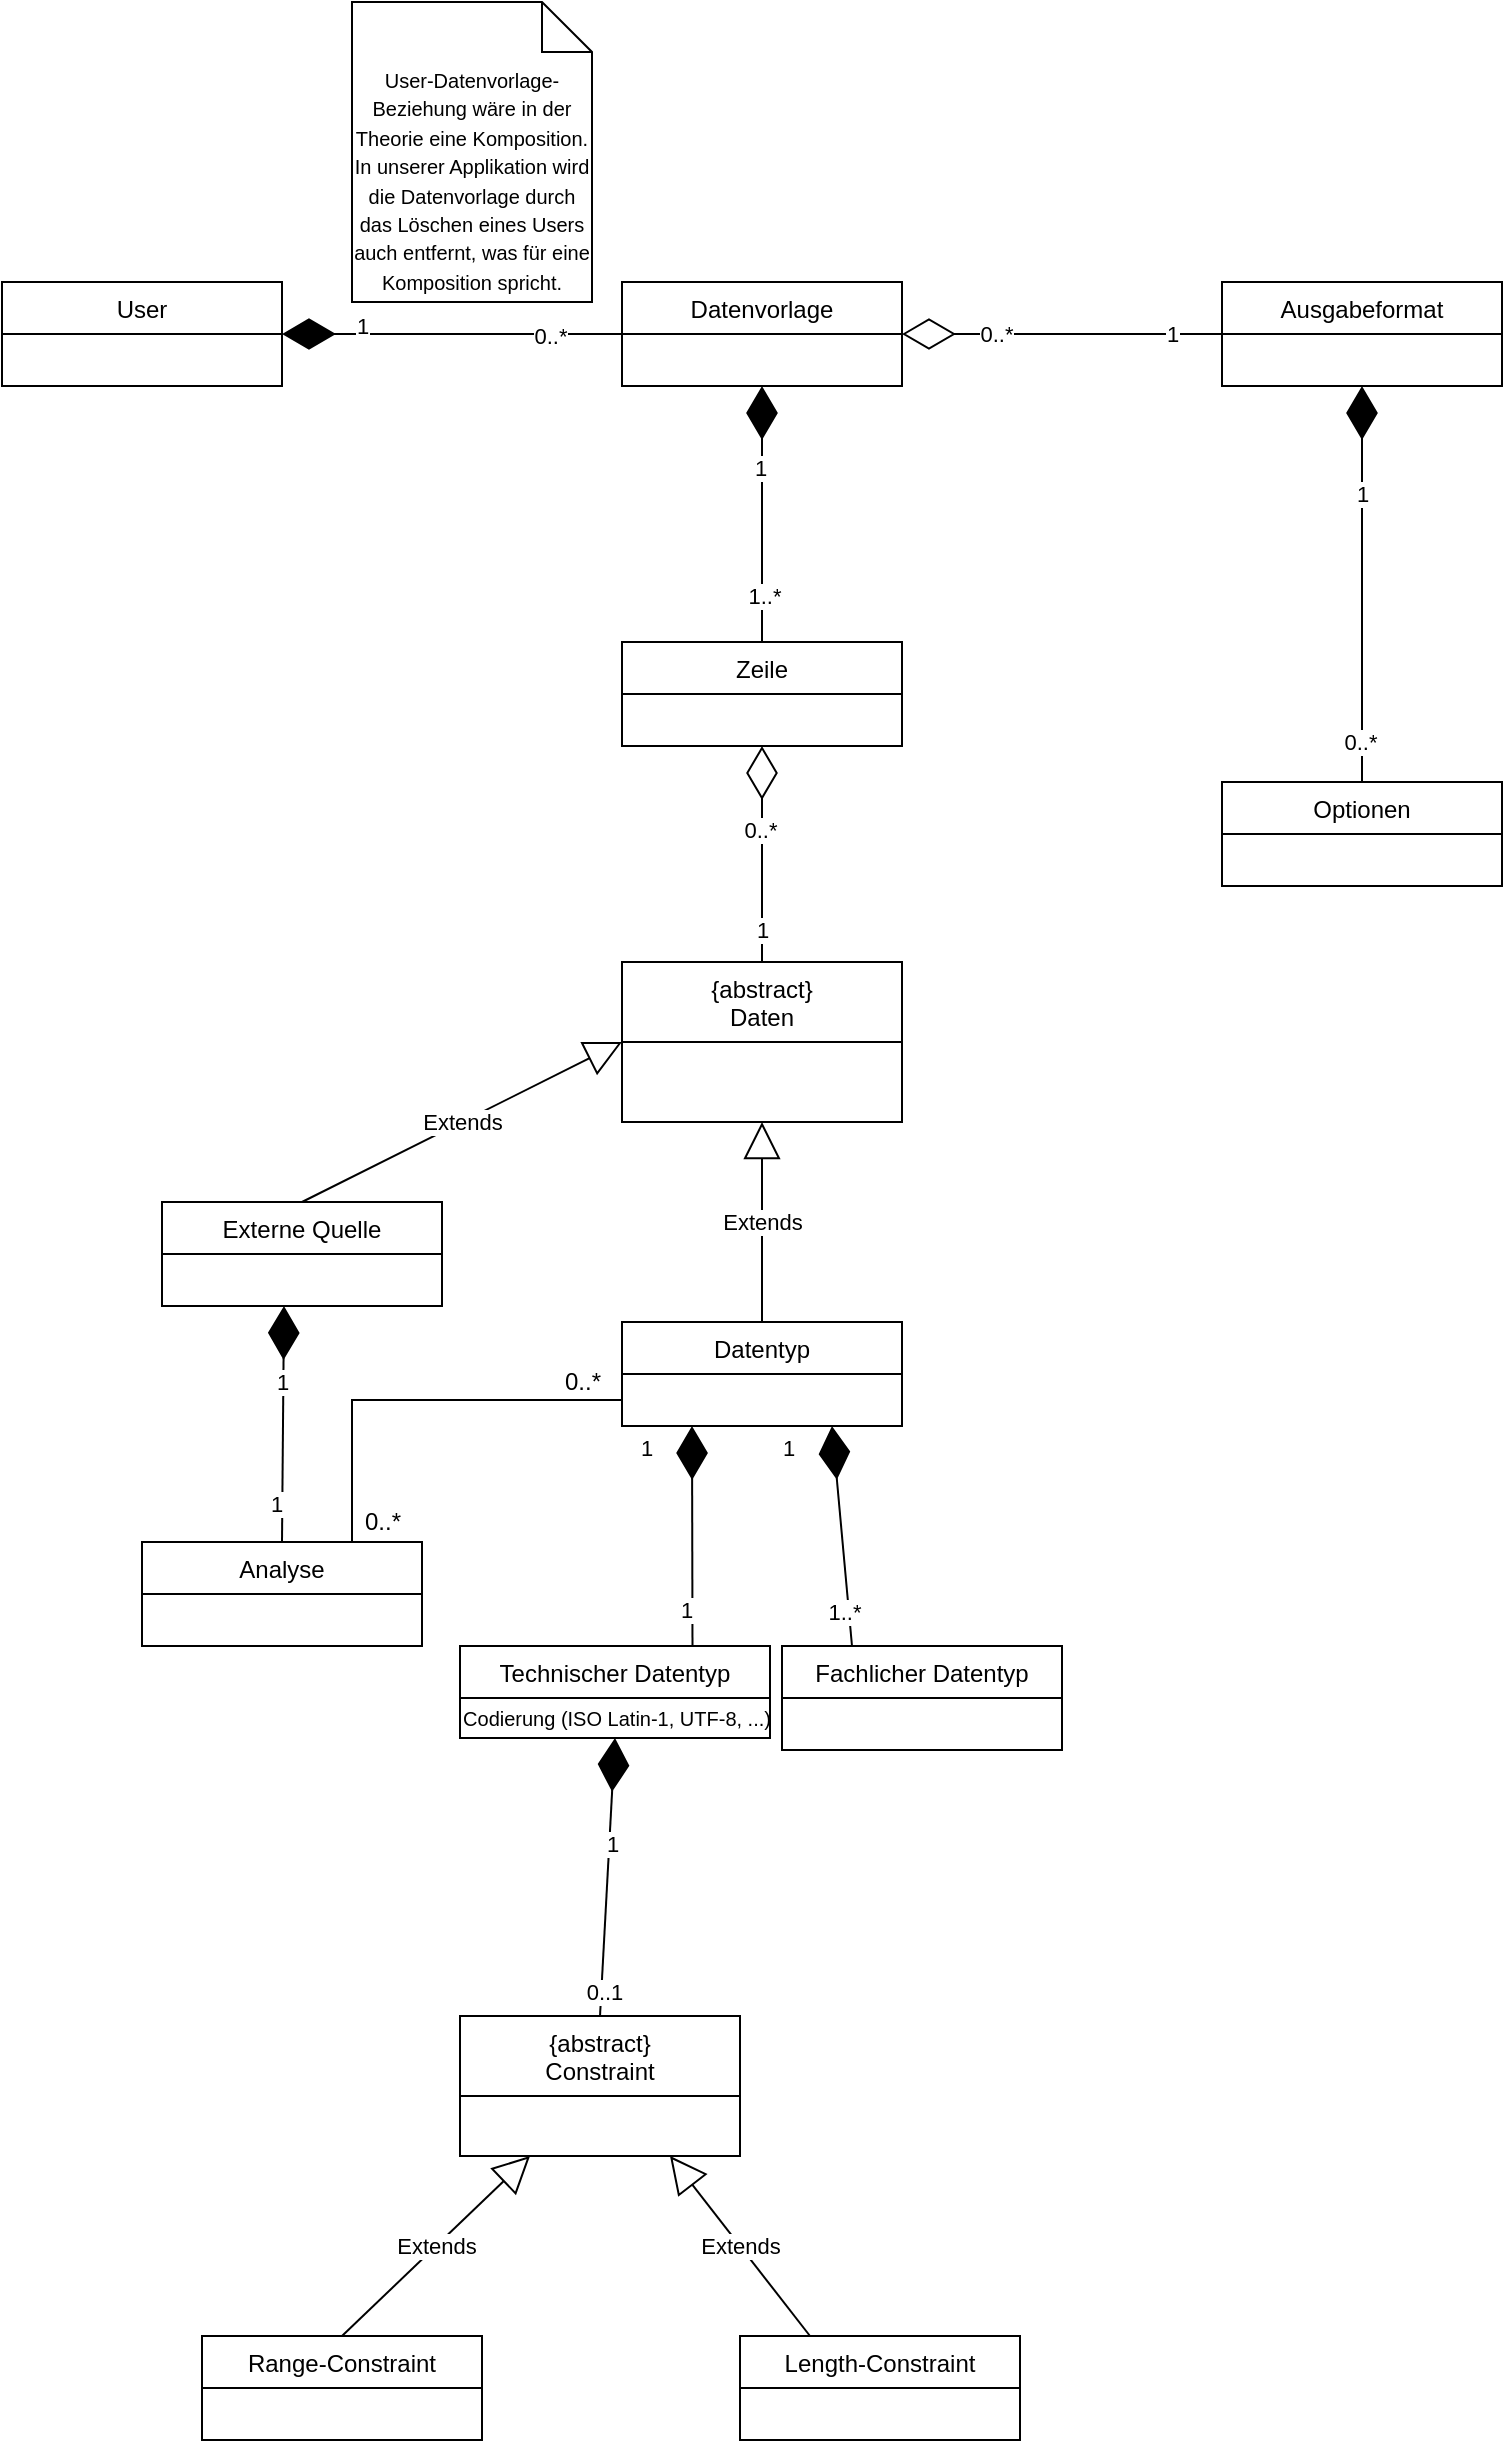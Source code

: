 <mxfile version="17.1.3" type="github">
  <diagram name="Page-1" id="b5b7bab2-c9e2-2cf4-8b2a-24fd1a2a6d21">
    <mxGraphModel dx="1085" dy="1783" grid="1" gridSize="10" guides="1" tooltips="1" connect="1" arrows="1" fold="1" page="1" pageScale="1" pageWidth="827" pageHeight="1169" background="none" math="0" shadow="0">
      <root>
        <mxCell id="0" />
        <mxCell id="1" parent="0" />
        <mxCell id="5kwqAGzHCGocQKJuiB-L-2" value="User" style="swimlane;fontStyle=0;childLayout=stackLayout;horizontal=1;startSize=26;fillColor=none;horizontalStack=0;resizeParent=1;resizeParentMax=0;resizeLast=0;collapsible=1;marginBottom=0;" vertex="1" parent="1">
          <mxGeometry x="90" y="90" width="140" height="52" as="geometry" />
        </mxCell>
        <mxCell id="5kwqAGzHCGocQKJuiB-L-10" value="Datenvorlage" style="swimlane;fontStyle=0;childLayout=stackLayout;horizontal=1;startSize=26;fillColor=none;horizontalStack=0;resizeParent=1;resizeParentMax=0;resizeLast=0;collapsible=1;marginBottom=0;" vertex="1" parent="1">
          <mxGeometry x="400" y="90" width="140" height="52" as="geometry" />
        </mxCell>
        <mxCell id="5kwqAGzHCGocQKJuiB-L-11" value="Externe Quelle" style="swimlane;fontStyle=0;childLayout=stackLayout;horizontal=1;startSize=26;fillColor=none;horizontalStack=0;resizeParent=1;resizeParentMax=0;resizeLast=0;collapsible=1;marginBottom=0;" vertex="1" parent="1">
          <mxGeometry x="170" y="550" width="140" height="52" as="geometry" />
        </mxCell>
        <mxCell id="5kwqAGzHCGocQKJuiB-L-12" value="Zeile" style="swimlane;fontStyle=0;childLayout=stackLayout;horizontal=1;startSize=26;fillColor=none;horizontalStack=0;resizeParent=1;resizeParentMax=0;resizeLast=0;collapsible=1;marginBottom=0;" vertex="1" parent="1">
          <mxGeometry x="400" y="270" width="140" height="52" as="geometry" />
        </mxCell>
        <mxCell id="5kwqAGzHCGocQKJuiB-L-14" value="Datentyp" style="swimlane;fontStyle=0;childLayout=stackLayout;horizontal=1;startSize=26;fillColor=none;horizontalStack=0;resizeParent=1;resizeParentMax=0;resizeLast=0;collapsible=1;marginBottom=0;" vertex="1" parent="1">
          <mxGeometry x="400" y="610" width="140" height="52" as="geometry" />
        </mxCell>
        <mxCell id="5kwqAGzHCGocQKJuiB-L-15" value="Technischer Datentyp" style="swimlane;fontStyle=0;childLayout=stackLayout;horizontal=1;startSize=26;fillColor=none;horizontalStack=0;resizeParent=1;resizeParentMax=0;resizeLast=0;collapsible=1;marginBottom=0;" vertex="1" parent="1">
          <mxGeometry x="319" y="772" width="155" height="46" as="geometry" />
        </mxCell>
        <mxCell id="5kwqAGzHCGocQKJuiB-L-73" value="Codierung (ISO Latin-1, UTF-8, ...)" style="text;html=1;align=center;verticalAlign=middle;resizable=0;points=[];autosize=1;strokeColor=none;fillColor=none;fontSize=10;" vertex="1" parent="5kwqAGzHCGocQKJuiB-L-15">
          <mxGeometry y="26" width="155" height="20" as="geometry" />
        </mxCell>
        <mxCell id="5kwqAGzHCGocQKJuiB-L-16" value="Fachlicher Datentyp" style="swimlane;fontStyle=0;childLayout=stackLayout;horizontal=1;startSize=26;fillColor=none;horizontalStack=0;resizeParent=1;resizeParentMax=0;resizeLast=0;collapsible=1;marginBottom=0;" vertex="1" parent="1">
          <mxGeometry x="480" y="772" width="140" height="52" as="geometry" />
        </mxCell>
        <mxCell id="5kwqAGzHCGocQKJuiB-L-19" value="Ausgabeformat" style="swimlane;fontStyle=0;childLayout=stackLayout;horizontal=1;startSize=26;fillColor=none;horizontalStack=0;resizeParent=1;resizeParentMax=0;resizeLast=0;collapsible=1;marginBottom=0;" vertex="1" parent="1">
          <mxGeometry x="700" y="90" width="140" height="52" as="geometry" />
        </mxCell>
        <mxCell id="5kwqAGzHCGocQKJuiB-L-20" value="Optionen" style="swimlane;fontStyle=0;childLayout=stackLayout;horizontal=1;startSize=26;fillColor=none;horizontalStack=0;resizeParent=1;resizeParentMax=0;resizeLast=0;collapsible=1;marginBottom=0;" vertex="1" parent="1">
          <mxGeometry x="700" y="340" width="140" height="52" as="geometry" />
        </mxCell>
        <mxCell id="5kwqAGzHCGocQKJuiB-L-22" value="" style="endArrow=diamondThin;endFill=1;endSize=24;html=1;rounded=0;entryX=0.75;entryY=1;entryDx=0;entryDy=0;exitX=0.25;exitY=0;exitDx=0;exitDy=0;" edge="1" parent="1" source="5kwqAGzHCGocQKJuiB-L-16" target="5kwqAGzHCGocQKJuiB-L-14">
          <mxGeometry width="160" relative="1" as="geometry">
            <mxPoint x="590" y="677" as="sourcePoint" />
            <mxPoint x="750" y="677" as="targetPoint" />
          </mxGeometry>
        </mxCell>
        <mxCell id="5kwqAGzHCGocQKJuiB-L-23" value="1..*" style="edgeLabel;html=1;align=center;verticalAlign=middle;resizable=0;points=[];" vertex="1" connectable="0" parent="5kwqAGzHCGocQKJuiB-L-22">
          <mxGeometry x="-0.675" y="3" relative="1" as="geometry">
            <mxPoint as="offset" />
          </mxGeometry>
        </mxCell>
        <mxCell id="5kwqAGzHCGocQKJuiB-L-24" value="1" style="edgeLabel;html=1;align=center;verticalAlign=middle;resizable=0;points=[];" vertex="1" connectable="0" parent="5kwqAGzHCGocQKJuiB-L-22">
          <mxGeometry x="0.8" y="-1" relative="1" as="geometry">
            <mxPoint x="-24" as="offset" />
          </mxGeometry>
        </mxCell>
        <mxCell id="5kwqAGzHCGocQKJuiB-L-26" value="" style="endArrow=diamondThin;endFill=1;endSize=24;html=1;rounded=0;exitX=0.75;exitY=0;exitDx=0;exitDy=0;entryX=0.25;entryY=1;entryDx=0;entryDy=0;" edge="1" parent="1" source="5kwqAGzHCGocQKJuiB-L-15" target="5kwqAGzHCGocQKJuiB-L-14">
          <mxGeometry width="160" relative="1" as="geometry">
            <mxPoint x="400" y="737" as="sourcePoint" />
            <mxPoint x="380" y="707" as="targetPoint" />
          </mxGeometry>
        </mxCell>
        <mxCell id="5kwqAGzHCGocQKJuiB-L-27" value="1" style="edgeLabel;html=1;align=center;verticalAlign=middle;resizable=0;points=[];" vertex="1" connectable="0" parent="5kwqAGzHCGocQKJuiB-L-26">
          <mxGeometry x="-0.675" y="3" relative="1" as="geometry">
            <mxPoint as="offset" />
          </mxGeometry>
        </mxCell>
        <mxCell id="5kwqAGzHCGocQKJuiB-L-28" value="1" style="edgeLabel;html=1;align=center;verticalAlign=middle;resizable=0;points=[];" vertex="1" connectable="0" parent="5kwqAGzHCGocQKJuiB-L-26">
          <mxGeometry x="0.8" y="-1" relative="1" as="geometry">
            <mxPoint x="-24" as="offset" />
          </mxGeometry>
        </mxCell>
        <mxCell id="5kwqAGzHCGocQKJuiB-L-29" value="{abstract}&#xa;Constraint" style="swimlane;fontStyle=0;childLayout=stackLayout;horizontal=1;startSize=40;fillColor=none;horizontalStack=0;resizeParent=1;resizeParentMax=0;resizeLast=0;collapsible=1;marginBottom=0;" vertex="1" parent="1">
          <mxGeometry x="319" y="957" width="140" height="70" as="geometry" />
        </mxCell>
        <mxCell id="5kwqAGzHCGocQKJuiB-L-30" value="" style="endArrow=diamondThin;endFill=1;endSize=24;html=1;rounded=0;entryX=0.5;entryY=1;entryDx=0;entryDy=0;exitX=0.5;exitY=0;exitDx=0;exitDy=0;" edge="1" parent="1" source="5kwqAGzHCGocQKJuiB-L-29" target="5kwqAGzHCGocQKJuiB-L-15">
          <mxGeometry width="160" relative="1" as="geometry">
            <mxPoint x="159" y="857" as="sourcePoint" />
            <mxPoint x="319" y="857" as="targetPoint" />
          </mxGeometry>
        </mxCell>
        <mxCell id="5kwqAGzHCGocQKJuiB-L-31" value="0..1" style="edgeLabel;html=1;align=center;verticalAlign=middle;resizable=0;points=[];" vertex="1" connectable="0" parent="5kwqAGzHCGocQKJuiB-L-30">
          <mxGeometry x="-0.823" y="-1" relative="1" as="geometry">
            <mxPoint as="offset" />
          </mxGeometry>
        </mxCell>
        <mxCell id="5kwqAGzHCGocQKJuiB-L-32" value="1" style="edgeLabel;html=1;align=center;verticalAlign=middle;resizable=0;points=[];" vertex="1" connectable="0" parent="5kwqAGzHCGocQKJuiB-L-30">
          <mxGeometry x="0.47" relative="1" as="geometry">
            <mxPoint y="16" as="offset" />
          </mxGeometry>
        </mxCell>
        <mxCell id="5kwqAGzHCGocQKJuiB-L-33" value="Range-Constraint" style="swimlane;fontStyle=0;childLayout=stackLayout;horizontal=1;startSize=26;fillColor=none;horizontalStack=0;resizeParent=1;resizeParentMax=0;resizeLast=0;collapsible=1;marginBottom=0;" vertex="1" parent="1">
          <mxGeometry x="190" y="1117" width="140" height="52" as="geometry" />
        </mxCell>
        <mxCell id="5kwqAGzHCGocQKJuiB-L-34" value="Length-Constraint" style="swimlane;fontStyle=0;childLayout=stackLayout;horizontal=1;startSize=26;fillColor=none;horizontalStack=0;resizeParent=1;resizeParentMax=0;resizeLast=0;collapsible=1;marginBottom=0;" vertex="1" parent="1">
          <mxGeometry x="459" y="1117" width="140" height="52" as="geometry" />
        </mxCell>
        <mxCell id="5kwqAGzHCGocQKJuiB-L-35" value="Extends" style="endArrow=block;endSize=16;endFill=0;html=1;rounded=0;exitX=0.5;exitY=0;exitDx=0;exitDy=0;entryX=0.25;entryY=1;entryDx=0;entryDy=0;" edge="1" parent="1" source="5kwqAGzHCGocQKJuiB-L-33" target="5kwqAGzHCGocQKJuiB-L-29">
          <mxGeometry width="160" relative="1" as="geometry">
            <mxPoint x="250" y="1087" as="sourcePoint" />
            <mxPoint x="410" y="1087" as="targetPoint" />
          </mxGeometry>
        </mxCell>
        <mxCell id="5kwqAGzHCGocQKJuiB-L-36" value="Extends" style="endArrow=block;endSize=16;endFill=0;html=1;rounded=0;exitX=0.25;exitY=0;exitDx=0;exitDy=0;entryX=0.25;entryY=1;entryDx=0;entryDy=0;" edge="1" parent="1" source="5kwqAGzHCGocQKJuiB-L-34">
          <mxGeometry width="160" relative="1" as="geometry">
            <mxPoint x="330" y="1117" as="sourcePoint" />
            <mxPoint x="424" y="1027" as="targetPoint" />
          </mxGeometry>
        </mxCell>
        <mxCell id="5kwqAGzHCGocQKJuiB-L-40" value="{abstract}&#xa;Daten" style="swimlane;fontStyle=0;childLayout=stackLayout;horizontal=1;startSize=40;fillColor=none;horizontalStack=0;resizeParent=1;resizeParentMax=0;resizeLast=0;collapsible=1;marginBottom=0;" vertex="1" parent="1">
          <mxGeometry x="400" y="430" width="140" height="80" as="geometry" />
        </mxCell>
        <mxCell id="5kwqAGzHCGocQKJuiB-L-41" value="Extends" style="endArrow=block;endSize=16;endFill=0;html=1;rounded=0;entryX=0.5;entryY=1;entryDx=0;entryDy=0;exitX=0.5;exitY=0;exitDx=0;exitDy=0;" edge="1" parent="1" source="5kwqAGzHCGocQKJuiB-L-14" target="5kwqAGzHCGocQKJuiB-L-40">
          <mxGeometry width="160" relative="1" as="geometry">
            <mxPoint x="150" y="580" as="sourcePoint" />
            <mxPoint x="310" y="580" as="targetPoint" />
          </mxGeometry>
        </mxCell>
        <mxCell id="5kwqAGzHCGocQKJuiB-L-42" value="Extends" style="endArrow=block;endSize=16;endFill=0;html=1;rounded=0;exitX=0.5;exitY=0;exitDx=0;exitDy=0;entryX=0;entryY=0.5;entryDx=0;entryDy=0;" edge="1" parent="1" source="5kwqAGzHCGocQKJuiB-L-11" target="5kwqAGzHCGocQKJuiB-L-40">
          <mxGeometry width="160" relative="1" as="geometry">
            <mxPoint x="230" y="490" as="sourcePoint" />
            <mxPoint x="390" y="490" as="targetPoint" />
          </mxGeometry>
        </mxCell>
        <mxCell id="5kwqAGzHCGocQKJuiB-L-43" value="Analyse" style="swimlane;fontStyle=0;childLayout=stackLayout;horizontal=1;startSize=26;fillColor=none;horizontalStack=0;resizeParent=1;resizeParentMax=0;resizeLast=0;collapsible=1;marginBottom=0;" vertex="1" parent="1">
          <mxGeometry x="160" y="720" width="140" height="52" as="geometry" />
        </mxCell>
        <mxCell id="5kwqAGzHCGocQKJuiB-L-44" value="" style="endArrow=diamondThin;endFill=1;endSize=24;html=1;rounded=0;exitX=0.5;exitY=0;exitDx=0;exitDy=0;entryX=0.25;entryY=1;entryDx=0;entryDy=0;" edge="1" parent="1" source="5kwqAGzHCGocQKJuiB-L-43">
          <mxGeometry width="160" relative="1" as="geometry">
            <mxPoint x="220" y="712" as="sourcePoint" />
            <mxPoint x="231" y="602" as="targetPoint" />
          </mxGeometry>
        </mxCell>
        <mxCell id="5kwqAGzHCGocQKJuiB-L-45" value="1" style="edgeLabel;html=1;align=center;verticalAlign=middle;resizable=0;points=[];" vertex="1" connectable="0" parent="5kwqAGzHCGocQKJuiB-L-44">
          <mxGeometry x="-0.675" y="3" relative="1" as="geometry">
            <mxPoint as="offset" />
          </mxGeometry>
        </mxCell>
        <mxCell id="5kwqAGzHCGocQKJuiB-L-46" value="1" style="edgeLabel;html=1;align=center;verticalAlign=middle;resizable=0;points=[];" vertex="1" connectable="0" parent="5kwqAGzHCGocQKJuiB-L-44">
          <mxGeometry x="0.8" y="-1" relative="1" as="geometry">
            <mxPoint x="-2" y="26" as="offset" />
          </mxGeometry>
        </mxCell>
        <mxCell id="5kwqAGzHCGocQKJuiB-L-48" value="" style="endArrow=none;html=1;edgeStyle=orthogonalEdgeStyle;rounded=0;entryX=0.75;entryY=0;entryDx=0;entryDy=0;exitX=0;exitY=0.75;exitDx=0;exitDy=0;" edge="1" parent="1" source="5kwqAGzHCGocQKJuiB-L-14" target="5kwqAGzHCGocQKJuiB-L-43">
          <mxGeometry relative="1" as="geometry">
            <mxPoint x="353.5" y="570" as="sourcePoint" />
            <mxPoint x="353.5" y="740" as="targetPoint" />
          </mxGeometry>
        </mxCell>
        <mxCell id="5kwqAGzHCGocQKJuiB-L-51" value="0..*" style="text;html=1;align=center;verticalAlign=middle;resizable=0;points=[];autosize=1;strokeColor=none;fillColor=none;" vertex="1" parent="1">
          <mxGeometry x="365" y="630" width="30" height="20" as="geometry" />
        </mxCell>
        <mxCell id="5kwqAGzHCGocQKJuiB-L-52" value="0..*" style="text;html=1;align=center;verticalAlign=middle;resizable=0;points=[];autosize=1;strokeColor=none;fillColor=none;" vertex="1" parent="1">
          <mxGeometry x="265" y="700" width="30" height="20" as="geometry" />
        </mxCell>
        <mxCell id="5kwqAGzHCGocQKJuiB-L-53" value="" style="endArrow=diamondThin;endFill=1;endSize=24;html=1;rounded=0;entryX=0.5;entryY=1;entryDx=0;entryDy=0;exitX=0.5;exitY=0;exitDx=0;exitDy=0;" edge="1" parent="1" source="5kwqAGzHCGocQKJuiB-L-12" target="5kwqAGzHCGocQKJuiB-L-10">
          <mxGeometry width="160" relative="1" as="geometry">
            <mxPoint x="290" y="190" as="sourcePoint" />
            <mxPoint x="450" y="190" as="targetPoint" />
          </mxGeometry>
        </mxCell>
        <mxCell id="5kwqAGzHCGocQKJuiB-L-54" value="1..*" style="edgeLabel;html=1;align=center;verticalAlign=middle;resizable=0;points=[];" vertex="1" connectable="0" parent="5kwqAGzHCGocQKJuiB-L-53">
          <mxGeometry x="-0.631" y="-1" relative="1" as="geometry">
            <mxPoint as="offset" />
          </mxGeometry>
        </mxCell>
        <mxCell id="5kwqAGzHCGocQKJuiB-L-55" value="1" style="edgeLabel;html=1;align=center;verticalAlign=middle;resizable=0;points=[];" vertex="1" connectable="0" parent="5kwqAGzHCGocQKJuiB-L-53">
          <mxGeometry x="0.366" y="1" relative="1" as="geometry">
            <mxPoint as="offset" />
          </mxGeometry>
        </mxCell>
        <mxCell id="5kwqAGzHCGocQKJuiB-L-56" value="" style="endArrow=diamondThin;endFill=0;endSize=24;html=1;rounded=0;entryX=0.5;entryY=1;entryDx=0;entryDy=0;exitX=0.5;exitY=0;exitDx=0;exitDy=0;" edge="1" parent="1" source="5kwqAGzHCGocQKJuiB-L-40" target="5kwqAGzHCGocQKJuiB-L-12">
          <mxGeometry width="160" relative="1" as="geometry">
            <mxPoint x="190" y="360" as="sourcePoint" />
            <mxPoint x="350" y="360" as="targetPoint" />
          </mxGeometry>
        </mxCell>
        <mxCell id="5kwqAGzHCGocQKJuiB-L-57" value="1" style="edgeLabel;html=1;align=center;verticalAlign=middle;resizable=0;points=[];" vertex="1" connectable="0" parent="5kwqAGzHCGocQKJuiB-L-56">
          <mxGeometry x="-0.682" relative="1" as="geometry">
            <mxPoint y="1" as="offset" />
          </mxGeometry>
        </mxCell>
        <mxCell id="5kwqAGzHCGocQKJuiB-L-58" value="0..*" style="edgeLabel;html=1;align=center;verticalAlign=middle;resizable=0;points=[];" vertex="1" connectable="0" parent="5kwqAGzHCGocQKJuiB-L-56">
          <mxGeometry x="0.254" y="1" relative="1" as="geometry">
            <mxPoint y="1" as="offset" />
          </mxGeometry>
        </mxCell>
        <mxCell id="5kwqAGzHCGocQKJuiB-L-59" value="" style="endArrow=diamondThin;endFill=0;endSize=24;html=1;rounded=0;exitX=0;exitY=0.5;exitDx=0;exitDy=0;entryX=1;entryY=0.5;entryDx=0;entryDy=0;" edge="1" parent="1" source="5kwqAGzHCGocQKJuiB-L-19" target="5kwqAGzHCGocQKJuiB-L-10">
          <mxGeometry width="160" relative="1" as="geometry">
            <mxPoint x="550" y="180" as="sourcePoint" />
            <mxPoint x="560" y="120" as="targetPoint" />
          </mxGeometry>
        </mxCell>
        <mxCell id="5kwqAGzHCGocQKJuiB-L-60" value="1" style="edgeLabel;html=1;align=center;verticalAlign=middle;resizable=0;points=[];" vertex="1" connectable="0" parent="5kwqAGzHCGocQKJuiB-L-59">
          <mxGeometry x="-0.683" relative="1" as="geometry">
            <mxPoint as="offset" />
          </mxGeometry>
        </mxCell>
        <mxCell id="5kwqAGzHCGocQKJuiB-L-61" value="0..*" style="edgeLabel;html=1;align=center;verticalAlign=middle;resizable=0;points=[];" vertex="1" connectable="0" parent="5kwqAGzHCGocQKJuiB-L-59">
          <mxGeometry x="0.419" relative="1" as="geometry">
            <mxPoint as="offset" />
          </mxGeometry>
        </mxCell>
        <mxCell id="5kwqAGzHCGocQKJuiB-L-62" value="" style="endArrow=diamondThin;endFill=1;endSize=24;html=1;rounded=0;entryX=0.5;entryY=1;entryDx=0;entryDy=0;exitX=0.5;exitY=0;exitDx=0;exitDy=0;" edge="1" parent="1" source="5kwqAGzHCGocQKJuiB-L-20" target="5kwqAGzHCGocQKJuiB-L-19">
          <mxGeometry width="160" relative="1" as="geometry">
            <mxPoint x="650" y="220" as="sourcePoint" />
            <mxPoint x="810" y="220" as="targetPoint" />
          </mxGeometry>
        </mxCell>
        <mxCell id="5kwqAGzHCGocQKJuiB-L-63" value="0..*" style="edgeLabel;html=1;align=center;verticalAlign=middle;resizable=0;points=[];" vertex="1" connectable="0" parent="5kwqAGzHCGocQKJuiB-L-62">
          <mxGeometry x="-0.797" y="1" relative="1" as="geometry">
            <mxPoint as="offset" />
          </mxGeometry>
        </mxCell>
        <mxCell id="5kwqAGzHCGocQKJuiB-L-64" value="1" style="edgeLabel;html=1;align=center;verticalAlign=middle;resizable=0;points=[];" vertex="1" connectable="0" parent="5kwqAGzHCGocQKJuiB-L-62">
          <mxGeometry x="0.453" relative="1" as="geometry">
            <mxPoint as="offset" />
          </mxGeometry>
        </mxCell>
        <mxCell id="5kwqAGzHCGocQKJuiB-L-66" value="" style="endArrow=diamondThin;endFill=1;endSize=24;html=1;rounded=0;entryX=1;entryY=0.5;entryDx=0;entryDy=0;exitX=0;exitY=0.5;exitDx=0;exitDy=0;" edge="1" parent="1" source="5kwqAGzHCGocQKJuiB-L-10" target="5kwqAGzHCGocQKJuiB-L-2">
          <mxGeometry width="160" relative="1" as="geometry">
            <mxPoint x="190" y="220" as="sourcePoint" />
            <mxPoint x="350" y="220" as="targetPoint" />
          </mxGeometry>
        </mxCell>
        <mxCell id="5kwqAGzHCGocQKJuiB-L-67" value="1" style="edgeLabel;html=1;align=center;verticalAlign=middle;resizable=0;points=[];" vertex="1" connectable="0" parent="5kwqAGzHCGocQKJuiB-L-66">
          <mxGeometry x="0.532" y="-4" relative="1" as="geometry">
            <mxPoint as="offset" />
          </mxGeometry>
        </mxCell>
        <mxCell id="5kwqAGzHCGocQKJuiB-L-68" value="0..*" style="edgeLabel;html=1;align=center;verticalAlign=middle;resizable=0;points=[];" vertex="1" connectable="0" parent="5kwqAGzHCGocQKJuiB-L-66">
          <mxGeometry x="-0.57" y="1" relative="1" as="geometry">
            <mxPoint as="offset" />
          </mxGeometry>
        </mxCell>
        <mxCell id="5kwqAGzHCGocQKJuiB-L-72" value="&lt;font style=&quot;font-size: 10px&quot;&gt;User-Datenvorlage-Beziehung wäre in der Theorie eine Komposition. In unserer Applikation wird die Datenvorlage durch das Löschen eines Users auch entfernt, was für eine Komposition spricht.&lt;/font&gt;" style="shape=note2;boundedLbl=1;whiteSpace=wrap;html=1;size=25;verticalAlign=top;align=center;" vertex="1" parent="1">
          <mxGeometry x="265" y="-50" width="120" height="150" as="geometry" />
        </mxCell>
      </root>
    </mxGraphModel>
  </diagram>
</mxfile>
